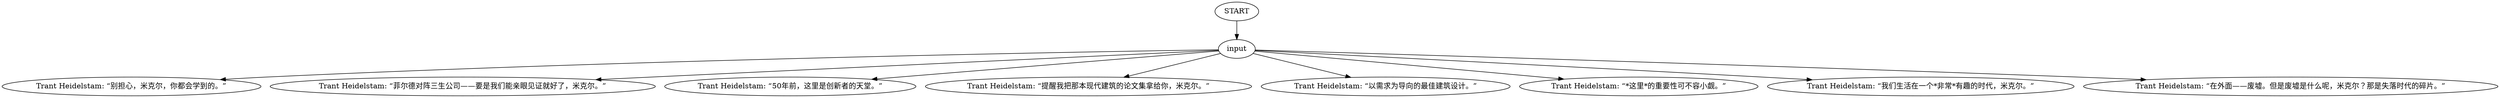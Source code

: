 # BOARDWALK / TRANT HEIDELSTAM barks
# Things Trant says to Mikael near the feld building.
# ==================================================
digraph G {
	  0 [label="START"];
	  1 [label="input"];
	  2 [label="Trant Heidelstam: “别担心，米克尔，你都会学到的。”"];
	  3 [label="Trant Heidelstam: “菲尔德对阵三生公司——要是我们能亲眼见证就好了，米克尔。”"];
	  4 [label="Trant Heidelstam: “50年前，这里是创新者的天堂。”"];
	  5 [label="Trant Heidelstam: “提醒我把那本现代建筑的论文集拿给你，米克尔。”"];
	  6 [label="Trant Heidelstam: “以需求为导向的最佳建筑设计。”"];
	  8 [label="Trant Heidelstam: “*这里*的重要性可不容小觑。”"];
	  9 [label="Trant Heidelstam: “我们生活在一个*非常*有趣的时代，米克尔。”"];
	  10 [label="Trant Heidelstam: “在外面——废墟。但是废墟是什么呢，米克尔？那是失落时代的碎片。”"];
	  0 -> 1
	  1 -> 2
	  1 -> 3
	  1 -> 4
	  1 -> 5
	  1 -> 6
	  1 -> 8
	  1 -> 9
	  1 -> 10
}

